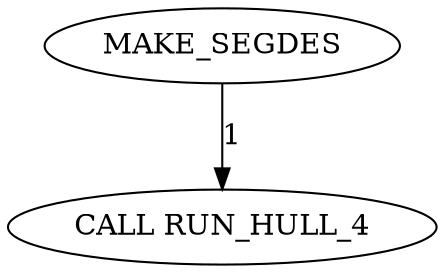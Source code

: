 digraph {
	convex_hull_large_grid_INST_4 [label=MAKE_SEGDES cost=9847]
	convex_hull_large_grid_INST_7 [label="CALL RUN_HULL_4" cost=0]
	convex_hull_large_grid_INST_4 -> convex_hull_large_grid_INST_7 [label=1 cost=1]
}
